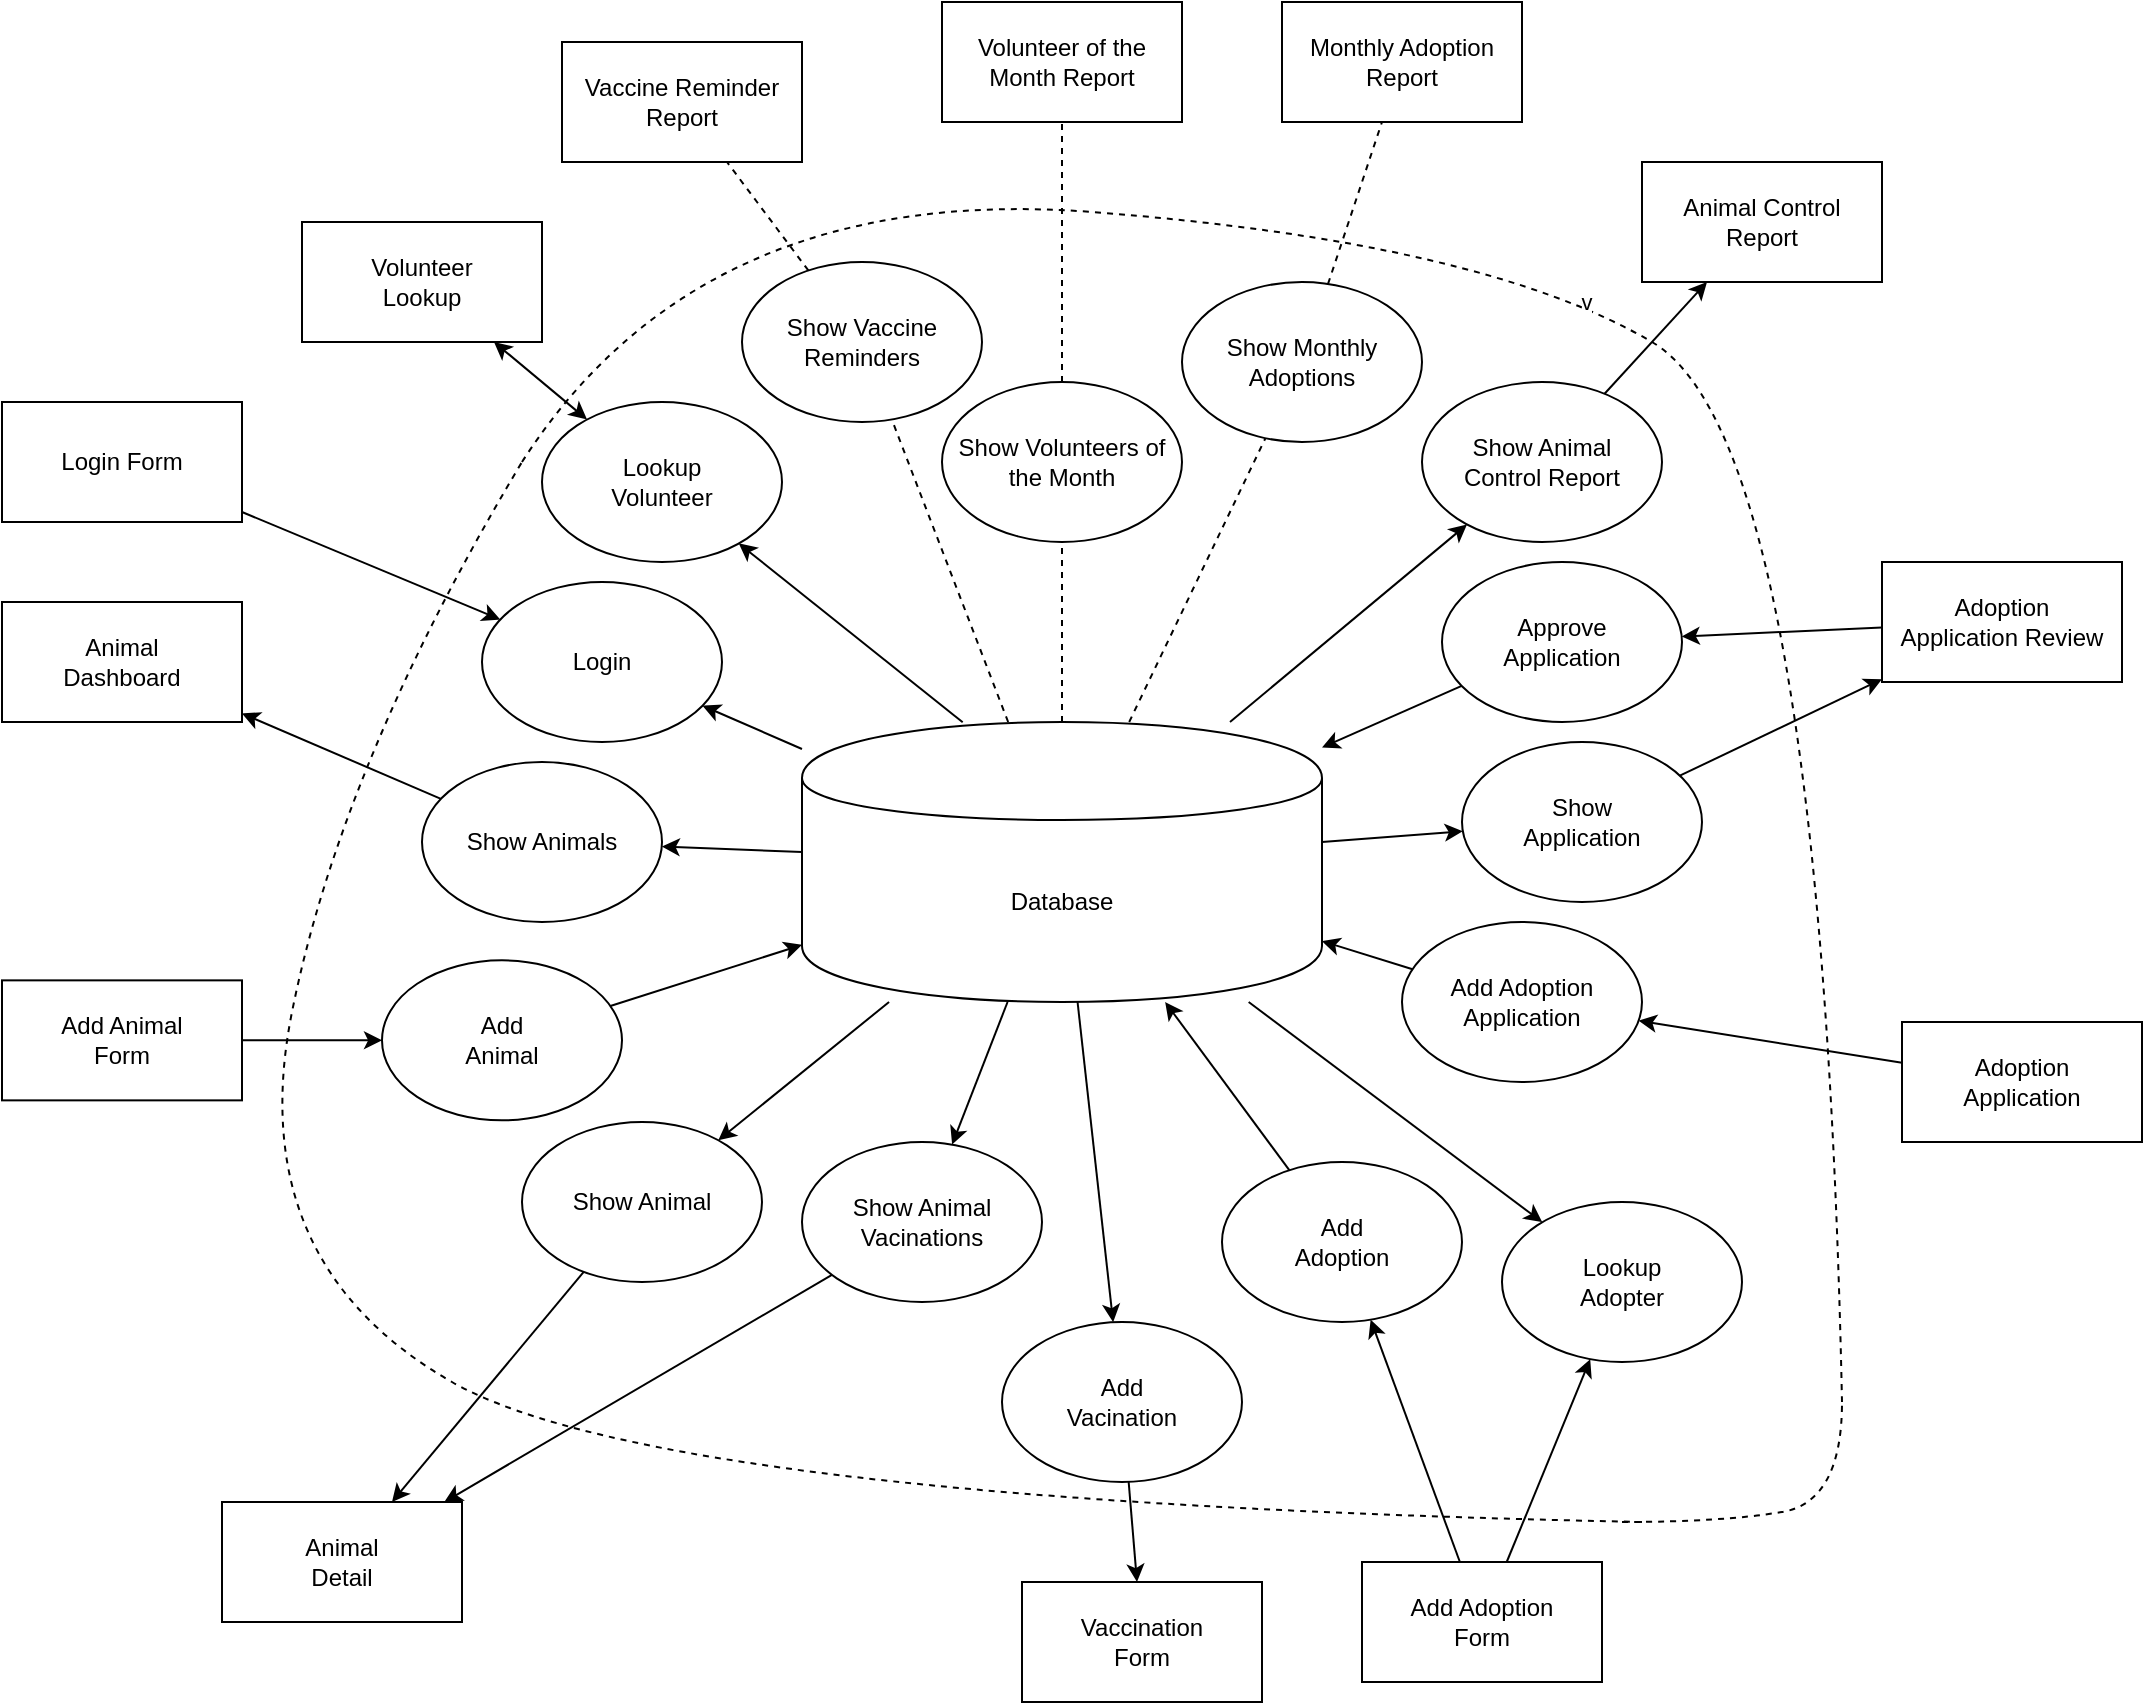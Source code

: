 <mxfile version="12.5.3" type="device"><diagram id="WWUG4A34_hsXXX0JCfuZ" name="Page-1"><mxGraphModel dx="1351" dy="877" grid="1" gridSize="10" guides="1" tooltips="1" connect="1" arrows="1" fold="1" page="1" pageScale="1" pageWidth="1920" pageHeight="1200" math="0" shadow="0"><root><mxCell id="0"/><mxCell id="1" parent="0"/><mxCell id="p0-pl8pjyvx-Vod2ZQLH-15" style="rounded=0;orthogonalLoop=1;jettySize=auto;html=1;" edge="1" parent="1" source="p0-pl8pjyvx-Vod2ZQLH-1" target="p0-pl8pjyvx-Vod2ZQLH-14"><mxGeometry relative="1" as="geometry"/></mxCell><mxCell id="p0-pl8pjyvx-Vod2ZQLH-1" value="Login Form" style="rounded=0;whiteSpace=wrap;html=1;" vertex="1" parent="1"><mxGeometry x="110" y="280" width="120" height="60" as="geometry"/></mxCell><mxCell id="p0-pl8pjyvx-Vod2ZQLH-2" value="Animal&lt;br&gt;Dashboard" style="rounded=0;whiteSpace=wrap;html=1;" vertex="1" parent="1"><mxGeometry x="110" y="380" width="120" height="60" as="geometry"/></mxCell><mxCell id="p0-pl8pjyvx-Vod2ZQLH-21" style="edgeStyle=none;rounded=0;orthogonalLoop=1;jettySize=auto;html=1;" edge="1" parent="1" source="p0-pl8pjyvx-Vod2ZQLH-3" target="p0-pl8pjyvx-Vod2ZQLH-20"><mxGeometry relative="1" as="geometry"/></mxCell><mxCell id="p0-pl8pjyvx-Vod2ZQLH-3" value="Add Animal&lt;br&gt;Form" style="rounded=0;whiteSpace=wrap;html=1;" vertex="1" parent="1"><mxGeometry x="110" y="569.18" width="120" height="60" as="geometry"/></mxCell><mxCell id="p0-pl8pjyvx-Vod2ZQLH-4" value="Animal&lt;br&gt;Detail" style="rounded=0;whiteSpace=wrap;html=1;" vertex="1" parent="1"><mxGeometry x="220" y="830" width="120" height="60" as="geometry"/></mxCell><mxCell id="p0-pl8pjyvx-Vod2ZQLH-5" value="Vaccination&lt;br&gt;Form" style="rounded=0;whiteSpace=wrap;html=1;" vertex="1" parent="1"><mxGeometry x="620" y="870" width="120" height="60" as="geometry"/></mxCell><mxCell id="p0-pl8pjyvx-Vod2ZQLH-47" style="edgeStyle=none;rounded=0;orthogonalLoop=1;jettySize=auto;html=1;" edge="1" parent="1" source="p0-pl8pjyvx-Vod2ZQLH-6" target="p0-pl8pjyvx-Vod2ZQLH-45"><mxGeometry relative="1" as="geometry"/></mxCell><mxCell id="p0-pl8pjyvx-Vod2ZQLH-6" value="Adoption&lt;br&gt;Application Review" style="rounded=0;whiteSpace=wrap;html=1;" vertex="1" parent="1"><mxGeometry x="1050" y="360" width="120" height="60" as="geometry"/></mxCell><mxCell id="p0-pl8pjyvx-Vod2ZQLH-9" value="Volunteer of the Month Report" style="rounded=0;whiteSpace=wrap;html=1;" vertex="1" parent="1"><mxGeometry x="580" y="80" width="120" height="60" as="geometry"/></mxCell><mxCell id="p0-pl8pjyvx-Vod2ZQLH-10" value="Monthly Adoption Report" style="rounded=0;whiteSpace=wrap;html=1;" vertex="1" parent="1"><mxGeometry x="750" y="80" width="120" height="60" as="geometry"/></mxCell><mxCell id="p0-pl8pjyvx-Vod2ZQLH-52" style="edgeStyle=none;rounded=0;orthogonalLoop=1;jettySize=auto;html=1;startArrow=classic;startFill=1;" edge="1" parent="1" source="p0-pl8pjyvx-Vod2ZQLH-11" target="p0-pl8pjyvx-Vod2ZQLH-50"><mxGeometry relative="1" as="geometry"/></mxCell><mxCell id="p0-pl8pjyvx-Vod2ZQLH-11" value="Volunteer&lt;br&gt;Lookup" style="rounded=0;whiteSpace=wrap;html=1;" vertex="1" parent="1"><mxGeometry x="260" y="190" width="120" height="60" as="geometry"/></mxCell><mxCell id="p0-pl8pjyvx-Vod2ZQLH-12" value="Vaccine Reminder Report" style="rounded=0;whiteSpace=wrap;html=1;" vertex="1" parent="1"><mxGeometry x="390" y="100" width="120" height="60" as="geometry"/></mxCell><mxCell id="p0-pl8pjyvx-Vod2ZQLH-18" style="edgeStyle=none;rounded=0;orthogonalLoop=1;jettySize=auto;html=1;" edge="1" parent="1" source="p0-pl8pjyvx-Vod2ZQLH-13" target="p0-pl8pjyvx-Vod2ZQLH-17"><mxGeometry relative="1" as="geometry"/></mxCell><mxCell id="p0-pl8pjyvx-Vod2ZQLH-25" style="edgeStyle=none;rounded=0;orthogonalLoop=1;jettySize=auto;html=1;" edge="1" parent="1" source="p0-pl8pjyvx-Vod2ZQLH-13" target="p0-pl8pjyvx-Vod2ZQLH-23"><mxGeometry relative="1" as="geometry"/></mxCell><mxCell id="p0-pl8pjyvx-Vod2ZQLH-26" style="edgeStyle=none;rounded=0;orthogonalLoop=1;jettySize=auto;html=1;" edge="1" parent="1" source="p0-pl8pjyvx-Vod2ZQLH-13" target="p0-pl8pjyvx-Vod2ZQLH-24"><mxGeometry relative="1" as="geometry"/></mxCell><mxCell id="p0-pl8pjyvx-Vod2ZQLH-31" style="edgeStyle=none;rounded=0;orthogonalLoop=1;jettySize=auto;html=1;" edge="1" parent="1" source="p0-pl8pjyvx-Vod2ZQLH-13" target="p0-pl8pjyvx-Vod2ZQLH-29"><mxGeometry relative="1" as="geometry"/></mxCell><mxCell id="p0-pl8pjyvx-Vod2ZQLH-38" style="edgeStyle=none;rounded=0;orthogonalLoop=1;jettySize=auto;html=1;" edge="1" parent="1" source="p0-pl8pjyvx-Vod2ZQLH-13" target="p0-pl8pjyvx-Vod2ZQLH-34"><mxGeometry relative="1" as="geometry"/></mxCell><mxCell id="p0-pl8pjyvx-Vod2ZQLH-48" style="edgeStyle=none;rounded=0;orthogonalLoop=1;jettySize=auto;html=1;" edge="1" parent="1" source="p0-pl8pjyvx-Vod2ZQLH-13" target="p0-pl8pjyvx-Vod2ZQLH-44"><mxGeometry relative="1" as="geometry"/></mxCell><mxCell id="p0-pl8pjyvx-Vod2ZQLH-54" style="edgeStyle=none;rounded=0;orthogonalLoop=1;jettySize=auto;html=1;startArrow=none;startFill=0;endArrow=classic;endFill=1;" edge="1" parent="1" source="p0-pl8pjyvx-Vod2ZQLH-13" target="p0-pl8pjyvx-Vod2ZQLH-53"><mxGeometry relative="1" as="geometry"/></mxCell><mxCell id="p0-pl8pjyvx-Vod2ZQLH-65" style="edgeStyle=none;rounded=0;orthogonalLoop=1;jettySize=auto;html=1;dashed=1;startArrow=none;startFill=0;endArrow=none;endFill=0;" edge="1" parent="1" source="p0-pl8pjyvx-Vod2ZQLH-13" target="p0-pl8pjyvx-Vod2ZQLH-62"><mxGeometry relative="1" as="geometry"/></mxCell><mxCell id="p0-pl8pjyvx-Vod2ZQLH-66" style="edgeStyle=none;rounded=0;orthogonalLoop=1;jettySize=auto;html=1;dashed=1;startArrow=none;startFill=0;endArrow=none;endFill=0;" edge="1" parent="1" source="p0-pl8pjyvx-Vod2ZQLH-13" target="p0-pl8pjyvx-Vod2ZQLH-63"><mxGeometry relative="1" as="geometry"/></mxCell><mxCell id="p0-pl8pjyvx-Vod2ZQLH-67" style="edgeStyle=none;rounded=0;orthogonalLoop=1;jettySize=auto;html=1;dashed=1;startArrow=none;startFill=0;endArrow=none;endFill=0;" edge="1" parent="1" source="p0-pl8pjyvx-Vod2ZQLH-13" target="p0-pl8pjyvx-Vod2ZQLH-64"><mxGeometry relative="1" as="geometry"/></mxCell><mxCell id="p0-pl8pjyvx-Vod2ZQLH-13" value="Database" style="shape=cylinder;whiteSpace=wrap;html=1;boundedLbl=1;backgroundOutline=1;" vertex="1" parent="1"><mxGeometry x="510" y="440" width="260" height="140" as="geometry"/></mxCell><mxCell id="p0-pl8pjyvx-Vod2ZQLH-16" style="rounded=0;orthogonalLoop=1;jettySize=auto;html=1;" edge="1" parent="1" source="p0-pl8pjyvx-Vod2ZQLH-13" target="p0-pl8pjyvx-Vod2ZQLH-14"><mxGeometry relative="1" as="geometry"><mxPoint x="600" y="340" as="sourcePoint"/></mxGeometry></mxCell><mxCell id="p0-pl8pjyvx-Vod2ZQLH-14" value="Login" style="ellipse;whiteSpace=wrap;html=1;" vertex="1" parent="1"><mxGeometry x="350" y="370" width="120" height="80" as="geometry"/></mxCell><mxCell id="p0-pl8pjyvx-Vod2ZQLH-19" style="edgeStyle=none;rounded=0;orthogonalLoop=1;jettySize=auto;html=1;" edge="1" parent="1" source="p0-pl8pjyvx-Vod2ZQLH-17" target="p0-pl8pjyvx-Vod2ZQLH-2"><mxGeometry relative="1" as="geometry"/></mxCell><mxCell id="p0-pl8pjyvx-Vod2ZQLH-17" value="Show Animals" style="ellipse;whiteSpace=wrap;html=1;" vertex="1" parent="1"><mxGeometry x="320" y="460" width="120" height="80" as="geometry"/></mxCell><mxCell id="p0-pl8pjyvx-Vod2ZQLH-22" style="edgeStyle=none;rounded=0;orthogonalLoop=1;jettySize=auto;html=1;" edge="1" parent="1" source="p0-pl8pjyvx-Vod2ZQLH-20" target="p0-pl8pjyvx-Vod2ZQLH-13"><mxGeometry relative="1" as="geometry"/></mxCell><mxCell id="p0-pl8pjyvx-Vod2ZQLH-20" value="Add&lt;br&gt;Animal" style="ellipse;whiteSpace=wrap;html=1;" vertex="1" parent="1"><mxGeometry x="300" y="559.18" width="120" height="80" as="geometry"/></mxCell><mxCell id="p0-pl8pjyvx-Vod2ZQLH-27" style="edgeStyle=none;rounded=0;orthogonalLoop=1;jettySize=auto;html=1;" edge="1" parent="1" source="p0-pl8pjyvx-Vod2ZQLH-23" target="p0-pl8pjyvx-Vod2ZQLH-4"><mxGeometry relative="1" as="geometry"/></mxCell><mxCell id="p0-pl8pjyvx-Vod2ZQLH-23" value="Show Animal" style="ellipse;whiteSpace=wrap;html=1;" vertex="1" parent="1"><mxGeometry x="370" y="640" width="120" height="80" as="geometry"/></mxCell><mxCell id="p0-pl8pjyvx-Vod2ZQLH-28" style="edgeStyle=none;rounded=0;orthogonalLoop=1;jettySize=auto;html=1;" edge="1" parent="1" source="p0-pl8pjyvx-Vod2ZQLH-24" target="p0-pl8pjyvx-Vod2ZQLH-4"><mxGeometry relative="1" as="geometry"/></mxCell><mxCell id="p0-pl8pjyvx-Vod2ZQLH-24" value="Show Animal&lt;br&gt;Vacinations" style="ellipse;whiteSpace=wrap;html=1;" vertex="1" parent="1"><mxGeometry x="510" y="650" width="120" height="80" as="geometry"/></mxCell><mxCell id="p0-pl8pjyvx-Vod2ZQLH-30" style="edgeStyle=none;rounded=0;orthogonalLoop=1;jettySize=auto;html=1;" edge="1" parent="1" source="p0-pl8pjyvx-Vod2ZQLH-29" target="p0-pl8pjyvx-Vod2ZQLH-5"><mxGeometry relative="1" as="geometry"/></mxCell><mxCell id="p0-pl8pjyvx-Vod2ZQLH-29" value="Add&lt;br&gt;Vacination" style="ellipse;whiteSpace=wrap;html=1;" vertex="1" parent="1"><mxGeometry x="610" y="740" width="120" height="80" as="geometry"/></mxCell><mxCell id="p0-pl8pjyvx-Vod2ZQLH-37" style="edgeStyle=none;rounded=0;orthogonalLoop=1;jettySize=auto;html=1;" edge="1" parent="1" source="p0-pl8pjyvx-Vod2ZQLH-32" target="p0-pl8pjyvx-Vod2ZQLH-34"><mxGeometry relative="1" as="geometry"/></mxCell><mxCell id="p0-pl8pjyvx-Vod2ZQLH-39" style="edgeStyle=none;rounded=0;orthogonalLoop=1;jettySize=auto;html=1;" edge="1" parent="1" source="p0-pl8pjyvx-Vod2ZQLH-32" target="p0-pl8pjyvx-Vod2ZQLH-33"><mxGeometry relative="1" as="geometry"/></mxCell><mxCell id="p0-pl8pjyvx-Vod2ZQLH-32" value="Add Adoption&lt;br&gt;Form" style="rounded=0;whiteSpace=wrap;html=1;" vertex="1" parent="1"><mxGeometry x="790" y="860" width="120" height="60" as="geometry"/></mxCell><mxCell id="p0-pl8pjyvx-Vod2ZQLH-35" style="edgeStyle=none;rounded=0;orthogonalLoop=1;jettySize=auto;html=1;" edge="1" parent="1" source="p0-pl8pjyvx-Vod2ZQLH-33" target="p0-pl8pjyvx-Vod2ZQLH-13"><mxGeometry relative="1" as="geometry"/></mxCell><mxCell id="p0-pl8pjyvx-Vod2ZQLH-33" value="Add&lt;br&gt;Adoption" style="ellipse;whiteSpace=wrap;html=1;" vertex="1" parent="1"><mxGeometry x="720" y="660" width="120" height="80" as="geometry"/></mxCell><mxCell id="p0-pl8pjyvx-Vod2ZQLH-34" value="Lookup&lt;br&gt;Adopter" style="ellipse;whiteSpace=wrap;html=1;" vertex="1" parent="1"><mxGeometry x="860" y="680" width="120" height="80" as="geometry"/></mxCell><mxCell id="p0-pl8pjyvx-Vod2ZQLH-42" style="edgeStyle=none;rounded=0;orthogonalLoop=1;jettySize=auto;html=1;" edge="1" parent="1" source="p0-pl8pjyvx-Vod2ZQLH-40" target="p0-pl8pjyvx-Vod2ZQLH-41"><mxGeometry relative="1" as="geometry"/></mxCell><mxCell id="p0-pl8pjyvx-Vod2ZQLH-40" value="Adoption&lt;br&gt;Application" style="rounded=0;whiteSpace=wrap;html=1;" vertex="1" parent="1"><mxGeometry x="1060" y="590" width="120" height="60" as="geometry"/></mxCell><mxCell id="p0-pl8pjyvx-Vod2ZQLH-43" style="edgeStyle=none;rounded=0;orthogonalLoop=1;jettySize=auto;html=1;" edge="1" parent="1" source="p0-pl8pjyvx-Vod2ZQLH-41" target="p0-pl8pjyvx-Vod2ZQLH-13"><mxGeometry relative="1" as="geometry"/></mxCell><mxCell id="p0-pl8pjyvx-Vod2ZQLH-41" value="Add Adoption Application" style="ellipse;whiteSpace=wrap;html=1;" vertex="1" parent="1"><mxGeometry x="810" y="540" width="120" height="80" as="geometry"/></mxCell><mxCell id="p0-pl8pjyvx-Vod2ZQLH-49" style="edgeStyle=none;rounded=0;orthogonalLoop=1;jettySize=auto;html=1;" edge="1" parent="1" source="p0-pl8pjyvx-Vod2ZQLH-44" target="p0-pl8pjyvx-Vod2ZQLH-6"><mxGeometry relative="1" as="geometry"/></mxCell><mxCell id="p0-pl8pjyvx-Vod2ZQLH-44" value="Show&lt;br&gt;Application" style="ellipse;whiteSpace=wrap;html=1;" vertex="1" parent="1"><mxGeometry x="840" y="450" width="120" height="80" as="geometry"/></mxCell><mxCell id="p0-pl8pjyvx-Vod2ZQLH-46" style="edgeStyle=none;rounded=0;orthogonalLoop=1;jettySize=auto;html=1;" edge="1" parent="1" source="p0-pl8pjyvx-Vod2ZQLH-45" target="p0-pl8pjyvx-Vod2ZQLH-13"><mxGeometry relative="1" as="geometry"/></mxCell><mxCell id="p0-pl8pjyvx-Vod2ZQLH-45" value="Approve&lt;br&gt;Application" style="ellipse;whiteSpace=wrap;html=1;" vertex="1" parent="1"><mxGeometry x="830" y="360" width="120" height="80" as="geometry"/></mxCell><mxCell id="p0-pl8pjyvx-Vod2ZQLH-51" style="edgeStyle=none;rounded=0;orthogonalLoop=1;jettySize=auto;html=1;entryX=0.309;entryY=0.001;entryDx=0;entryDy=0;entryPerimeter=0;startArrow=classic;startFill=1;endArrow=none;endFill=0;" edge="1" parent="1" source="p0-pl8pjyvx-Vod2ZQLH-50" target="p0-pl8pjyvx-Vod2ZQLH-13"><mxGeometry relative="1" as="geometry"/></mxCell><mxCell id="p0-pl8pjyvx-Vod2ZQLH-50" value="Lookup&lt;br&gt;Volunteer" style="ellipse;whiteSpace=wrap;html=1;" vertex="1" parent="1"><mxGeometry x="380" y="280" width="120" height="80" as="geometry"/></mxCell><mxCell id="p0-pl8pjyvx-Vod2ZQLH-55" style="edgeStyle=none;rounded=0;orthogonalLoop=1;jettySize=auto;html=1;startArrow=none;startFill=0;endArrow=classic;endFill=1;" edge="1" parent="1" source="p0-pl8pjyvx-Vod2ZQLH-53" target="p0-pl8pjyvx-Vod2ZQLH-8"><mxGeometry relative="1" as="geometry"/></mxCell><mxCell id="p0-pl8pjyvx-Vod2ZQLH-53" value="Show Animal&lt;br&gt;Control Report" style="ellipse;whiteSpace=wrap;html=1;" vertex="1" parent="1"><mxGeometry x="820" y="270" width="120" height="80" as="geometry"/></mxCell><mxCell id="p0-pl8pjyvx-Vod2ZQLH-57" value="" style="curved=1;endArrow=none;html=1;endFill=0;dashed=1;" edge="1" parent="1"><mxGeometry width="50" height="50" relative="1" as="geometry"><mxPoint x="930" y="840" as="sourcePoint"/><mxPoint x="370" y="310" as="targetPoint"/><Array as="points"><mxPoint x="440" y="830"/><mxPoint x="230" y="710"/><mxPoint x="280" y="460"/></Array></mxGeometry></mxCell><mxCell id="p0-pl8pjyvx-Vod2ZQLH-58" value="v" style="curved=1;endArrow=none;html=1;endFill=0;dashed=1;" edge="1" parent="1"><mxGeometry width="50" height="50" relative="1" as="geometry"><mxPoint x="370" y="310" as="sourcePoint"/><mxPoint x="1030" y="780" as="targetPoint"/><Array as="points"><mxPoint x="460" y="170"/><mxPoint x="850" y="200"/><mxPoint x="1020" y="300"/></Array></mxGeometry></mxCell><mxCell id="p0-pl8pjyvx-Vod2ZQLH-8" value="Animal Control Report" style="rounded=0;whiteSpace=wrap;html=1;" vertex="1" parent="1"><mxGeometry x="930" y="160" width="120" height="60" as="geometry"/></mxCell><mxCell id="p0-pl8pjyvx-Vod2ZQLH-61" value="" style="curved=1;endArrow=none;html=1;dashed=1;endFill=0;" edge="1" parent="1"><mxGeometry width="50" height="50" relative="1" as="geometry"><mxPoint x="920" y="840" as="sourcePoint"/><mxPoint x="1030" y="780" as="targetPoint"/><Array as="points"><mxPoint x="970" y="840"/><mxPoint x="1030" y="830"/></Array></mxGeometry></mxCell><mxCell id="p0-pl8pjyvx-Vod2ZQLH-68" style="edgeStyle=none;rounded=0;orthogonalLoop=1;jettySize=auto;html=1;dashed=1;startArrow=none;startFill=0;endArrow=none;endFill=0;" edge="1" parent="1" source="p0-pl8pjyvx-Vod2ZQLH-62" target="p0-pl8pjyvx-Vod2ZQLH-12"><mxGeometry relative="1" as="geometry"/></mxCell><mxCell id="p0-pl8pjyvx-Vod2ZQLH-62" value="Show Vaccine Reminders" style="ellipse;whiteSpace=wrap;html=1;" vertex="1" parent="1"><mxGeometry x="480" y="210" width="120" height="80" as="geometry"/></mxCell><mxCell id="p0-pl8pjyvx-Vod2ZQLH-69" style="edgeStyle=none;rounded=0;orthogonalLoop=1;jettySize=auto;html=1;dashed=1;startArrow=none;startFill=0;endArrow=none;endFill=0;" edge="1" parent="1" source="p0-pl8pjyvx-Vod2ZQLH-63" target="p0-pl8pjyvx-Vod2ZQLH-9"><mxGeometry relative="1" as="geometry"/></mxCell><mxCell id="p0-pl8pjyvx-Vod2ZQLH-63" value="Show Volunteers of the Month" style="ellipse;whiteSpace=wrap;html=1;" vertex="1" parent="1"><mxGeometry x="580" y="270" width="120" height="80" as="geometry"/></mxCell><mxCell id="p0-pl8pjyvx-Vod2ZQLH-70" style="edgeStyle=none;rounded=0;orthogonalLoop=1;jettySize=auto;html=1;dashed=1;startArrow=none;startFill=0;endArrow=none;endFill=0;" edge="1" parent="1" source="p0-pl8pjyvx-Vod2ZQLH-64" target="p0-pl8pjyvx-Vod2ZQLH-10"><mxGeometry relative="1" as="geometry"/></mxCell><mxCell id="p0-pl8pjyvx-Vod2ZQLH-64" value="Show Monthly Adoptions" style="ellipse;whiteSpace=wrap;html=1;" vertex="1" parent="1"><mxGeometry x="700" y="220" width="120" height="80" as="geometry"/></mxCell></root></mxGraphModel></diagram></mxfile>